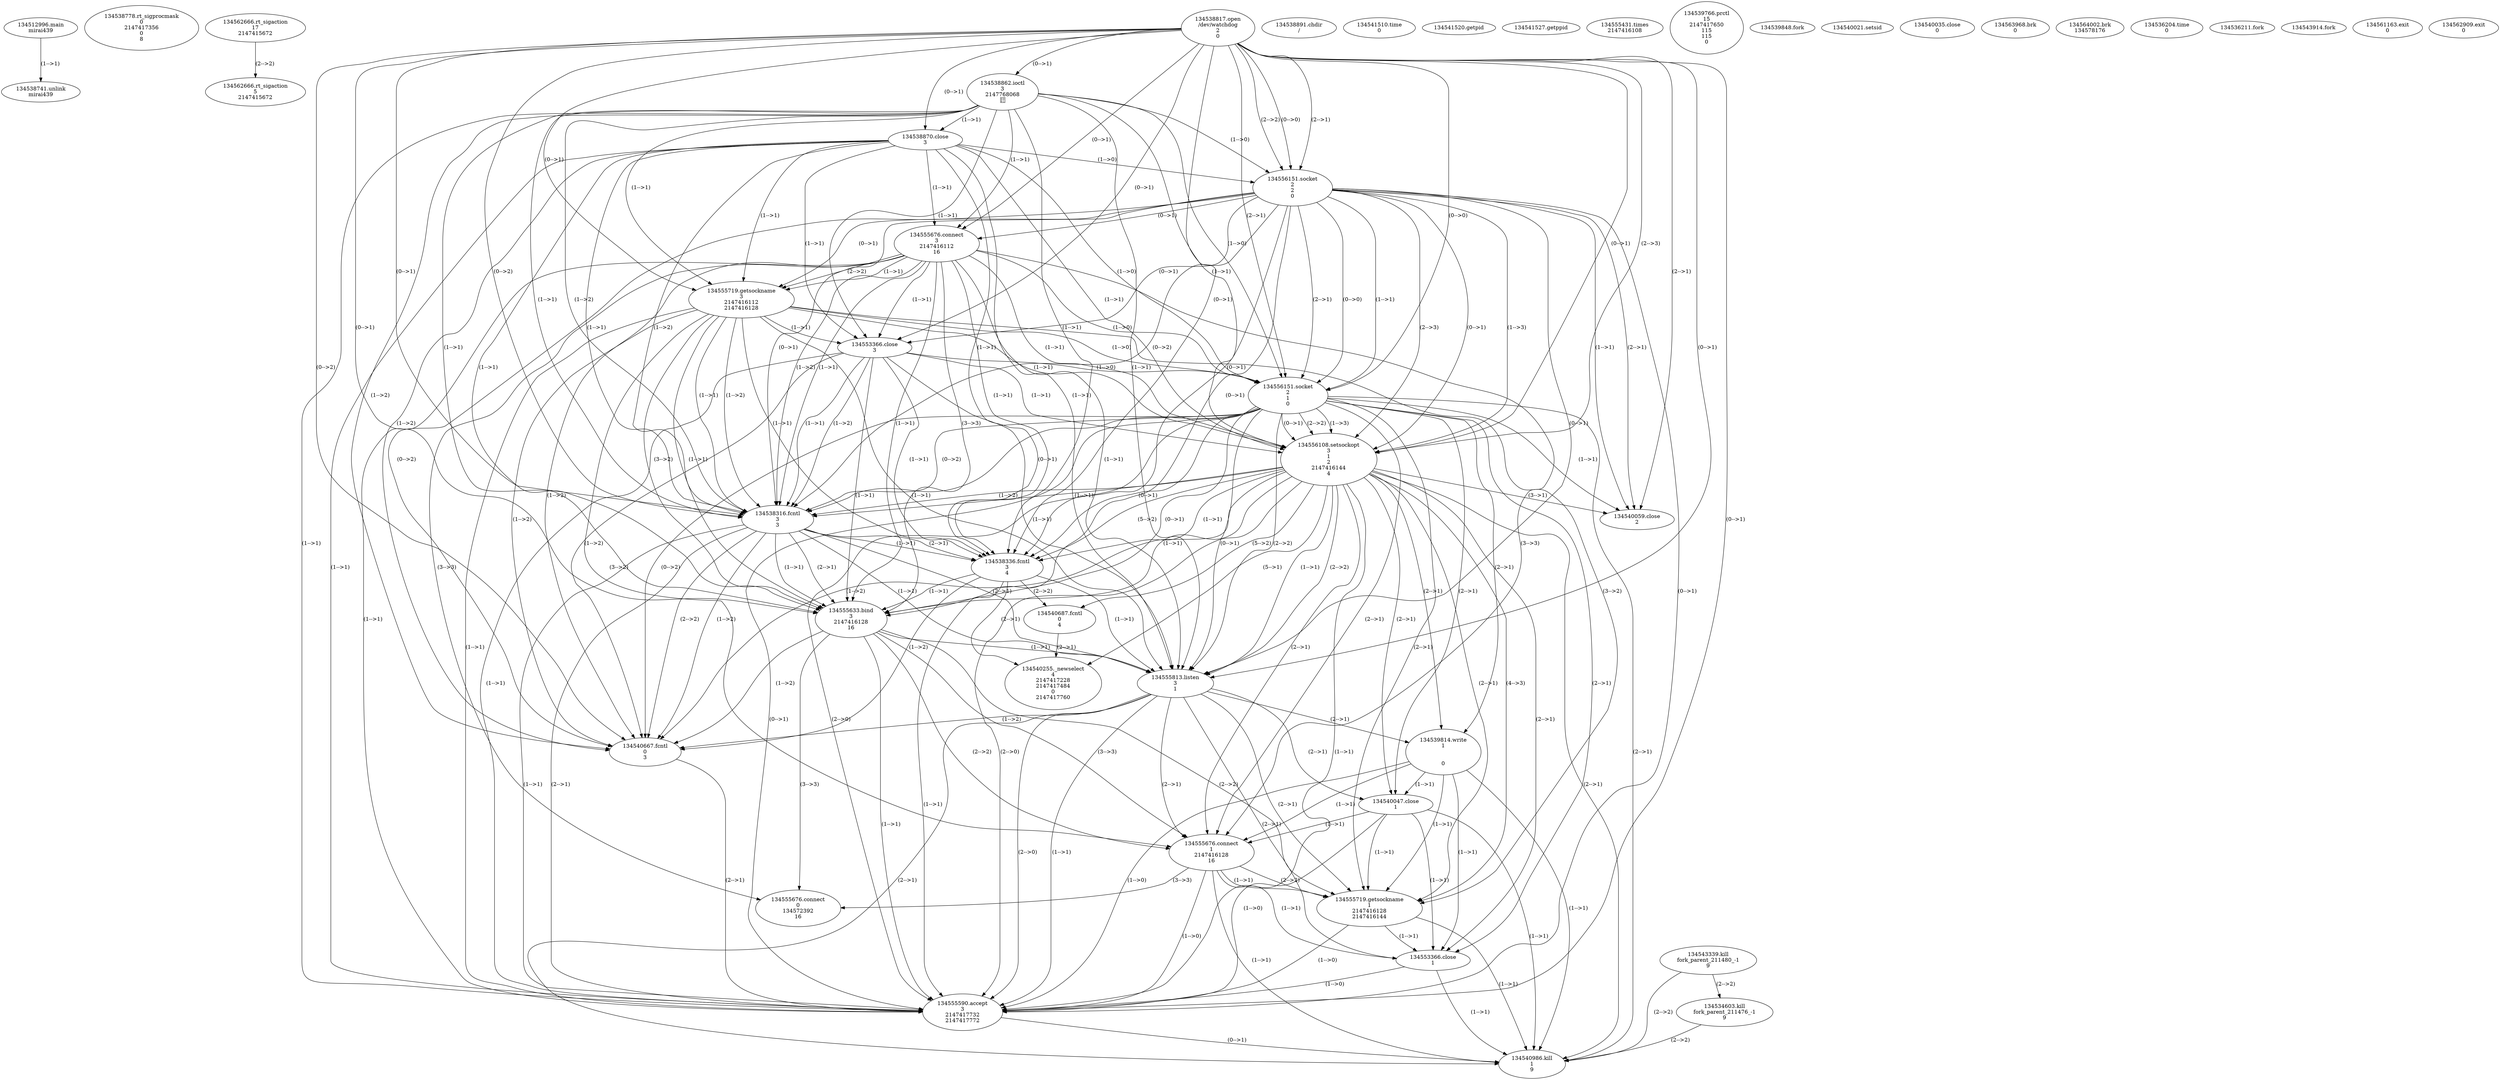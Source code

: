 // Global SCDG with merge call
digraph {
	0 [label="134512996.main
mirai439"]
	1 [label="134538741.unlink
mirai439"]
	0 -> 1 [label="(1-->1)"]
	2 [label="134538778.rt_sigprocmask
0
2147417356
0
8"]
	3 [label="134562666.rt_sigaction
17
2147415672"]
	4 [label="134562666.rt_sigaction
5
2147415672"]
	3 -> 4 [label="(2-->2)"]
	5 [label="134538817.open
/dev/watchdog
2
0"]
	6 [label="134538862.ioctl
3
2147768068
"]
	5 -> 6 [label="(0-->1)"]
	7 [label="134538870.close
3"]
	5 -> 7 [label="(0-->1)"]
	6 -> 7 [label="(1-->1)"]
	8 [label="134538891.chdir
/"]
	9 [label="134556151.socket
2
2
0"]
	5 -> 9 [label="(2-->1)"]
	5 -> 9 [label="(2-->2)"]
	5 -> 9 [label="(0-->0)"]
	6 -> 9 [label="(1-->0)"]
	7 -> 9 [label="(1-->0)"]
	10 [label="134555676.connect
3
2147416112
16"]
	5 -> 10 [label="(0-->1)"]
	6 -> 10 [label="(1-->1)"]
	7 -> 10 [label="(1-->1)"]
	9 -> 10 [label="(0-->1)"]
	11 [label="134555719.getsockname
3
2147416112
2147416128"]
	5 -> 11 [label="(0-->1)"]
	6 -> 11 [label="(1-->1)"]
	7 -> 11 [label="(1-->1)"]
	9 -> 11 [label="(0-->1)"]
	10 -> 11 [label="(1-->1)"]
	10 -> 11 [label="(2-->2)"]
	12 [label="134553366.close
3"]
	5 -> 12 [label="(0-->1)"]
	6 -> 12 [label="(1-->1)"]
	7 -> 12 [label="(1-->1)"]
	9 -> 12 [label="(0-->1)"]
	10 -> 12 [label="(1-->1)"]
	11 -> 12 [label="(1-->1)"]
	13 [label="134556151.socket
2
1
0"]
	5 -> 13 [label="(2-->1)"]
	9 -> 13 [label="(1-->1)"]
	9 -> 13 [label="(2-->1)"]
	5 -> 13 [label="(0-->0)"]
	6 -> 13 [label="(1-->0)"]
	7 -> 13 [label="(1-->0)"]
	9 -> 13 [label="(0-->0)"]
	10 -> 13 [label="(1-->0)"]
	11 -> 13 [label="(1-->0)"]
	12 -> 13 [label="(1-->0)"]
	14 [label="134556108.setsockopt
3
1
2
2147416144
4"]
	5 -> 14 [label="(0-->1)"]
	6 -> 14 [label="(1-->1)"]
	7 -> 14 [label="(1-->1)"]
	9 -> 14 [label="(0-->1)"]
	10 -> 14 [label="(1-->1)"]
	11 -> 14 [label="(1-->1)"]
	12 -> 14 [label="(1-->1)"]
	13 -> 14 [label="(0-->1)"]
	13 -> 14 [label="(2-->2)"]
	5 -> 14 [label="(2-->3)"]
	9 -> 14 [label="(1-->3)"]
	9 -> 14 [label="(2-->3)"]
	13 -> 14 [label="(1-->3)"]
	15 [label="134538316.fcntl
3
3"]
	5 -> 15 [label="(0-->1)"]
	6 -> 15 [label="(1-->1)"]
	7 -> 15 [label="(1-->1)"]
	9 -> 15 [label="(0-->1)"]
	10 -> 15 [label="(1-->1)"]
	11 -> 15 [label="(1-->1)"]
	12 -> 15 [label="(1-->1)"]
	13 -> 15 [label="(0-->1)"]
	14 -> 15 [label="(1-->1)"]
	5 -> 15 [label="(0-->2)"]
	6 -> 15 [label="(1-->2)"]
	7 -> 15 [label="(1-->2)"]
	9 -> 15 [label="(0-->2)"]
	10 -> 15 [label="(1-->2)"]
	11 -> 15 [label="(1-->2)"]
	12 -> 15 [label="(1-->2)"]
	13 -> 15 [label="(0-->2)"]
	14 -> 15 [label="(1-->2)"]
	16 [label="134538336.fcntl
3
4"]
	5 -> 16 [label="(0-->1)"]
	6 -> 16 [label="(1-->1)"]
	7 -> 16 [label="(1-->1)"]
	9 -> 16 [label="(0-->1)"]
	10 -> 16 [label="(1-->1)"]
	11 -> 16 [label="(1-->1)"]
	12 -> 16 [label="(1-->1)"]
	13 -> 16 [label="(0-->1)"]
	14 -> 16 [label="(1-->1)"]
	15 -> 16 [label="(1-->1)"]
	15 -> 16 [label="(2-->1)"]
	14 -> 16 [label="(5-->2)"]
	17 [label="134555633.bind
3
2147416128
16"]
	5 -> 17 [label="(0-->1)"]
	6 -> 17 [label="(1-->1)"]
	7 -> 17 [label="(1-->1)"]
	9 -> 17 [label="(0-->1)"]
	10 -> 17 [label="(1-->1)"]
	11 -> 17 [label="(1-->1)"]
	12 -> 17 [label="(1-->1)"]
	13 -> 17 [label="(0-->1)"]
	14 -> 17 [label="(1-->1)"]
	15 -> 17 [label="(1-->1)"]
	15 -> 17 [label="(2-->1)"]
	16 -> 17 [label="(1-->1)"]
	11 -> 17 [label="(3-->2)"]
	10 -> 17 [label="(3-->3)"]
	18 [label="134555813.listen
3
1"]
	5 -> 18 [label="(0-->1)"]
	6 -> 18 [label="(1-->1)"]
	7 -> 18 [label="(1-->1)"]
	9 -> 18 [label="(0-->1)"]
	10 -> 18 [label="(1-->1)"]
	11 -> 18 [label="(1-->1)"]
	12 -> 18 [label="(1-->1)"]
	13 -> 18 [label="(0-->1)"]
	14 -> 18 [label="(1-->1)"]
	15 -> 18 [label="(1-->1)"]
	15 -> 18 [label="(2-->1)"]
	16 -> 18 [label="(1-->1)"]
	17 -> 18 [label="(1-->1)"]
	13 -> 18 [label="(2-->2)"]
	14 -> 18 [label="(2-->2)"]
	19 [label="134541510.time
0"]
	20 [label="134541520.getpid
"]
	21 [label="134541527.getppid
"]
	22 [label="134555431.times
2147416108"]
	23 [label="134539766.prctl
15
2147417650
115
115
0"]
	24 [label="134539814.write
1


0"]
	13 -> 24 [label="(2-->1)"]
	14 -> 24 [label="(2-->1)"]
	18 -> 24 [label="(2-->1)"]
	25 [label="134539848.fork
"]
	26 [label="134540021.setsid
"]
	27 [label="134540035.close
0"]
	28 [label="134540047.close
1"]
	13 -> 28 [label="(2-->1)"]
	14 -> 28 [label="(2-->1)"]
	18 -> 28 [label="(2-->1)"]
	24 -> 28 [label="(1-->1)"]
	29 [label="134540059.close
2"]
	5 -> 29 [label="(2-->1)"]
	9 -> 29 [label="(1-->1)"]
	9 -> 29 [label="(2-->1)"]
	13 -> 29 [label="(1-->1)"]
	14 -> 29 [label="(3-->1)"]
	30 [label="134563968.brk
0"]
	31 [label="134564002.brk
134578176"]
	32 [label="134536204.time
0"]
	33 [label="134536211.fork
"]
	34 [label="134543914.fork
"]
	35 [label="134540667.fcntl
0
3"]
	5 -> 35 [label="(0-->2)"]
	6 -> 35 [label="(1-->2)"]
	7 -> 35 [label="(1-->2)"]
	9 -> 35 [label="(0-->2)"]
	10 -> 35 [label="(1-->2)"]
	11 -> 35 [label="(1-->2)"]
	12 -> 35 [label="(1-->2)"]
	13 -> 35 [label="(0-->2)"]
	14 -> 35 [label="(1-->2)"]
	15 -> 35 [label="(1-->2)"]
	15 -> 35 [label="(2-->2)"]
	16 -> 35 [label="(1-->2)"]
	17 -> 35 [label="(1-->2)"]
	18 -> 35 [label="(1-->2)"]
	36 [label="134540687.fcntl
0
4"]
	14 -> 36 [label="(5-->2)"]
	16 -> 36 [label="(2-->2)"]
	37 [label="134555676.connect
1
2147416128
16"]
	13 -> 37 [label="(2-->1)"]
	14 -> 37 [label="(2-->1)"]
	18 -> 37 [label="(2-->1)"]
	24 -> 37 [label="(1-->1)"]
	28 -> 37 [label="(1-->1)"]
	11 -> 37 [label="(3-->2)"]
	17 -> 37 [label="(2-->2)"]
	10 -> 37 [label="(3-->3)"]
	17 -> 37 [label="(3-->3)"]
	38 [label="134555719.getsockname
1
2147416128
2147416144"]
	13 -> 38 [label="(2-->1)"]
	14 -> 38 [label="(2-->1)"]
	18 -> 38 [label="(2-->1)"]
	24 -> 38 [label="(1-->1)"]
	28 -> 38 [label="(1-->1)"]
	37 -> 38 [label="(1-->1)"]
	11 -> 38 [label="(3-->2)"]
	17 -> 38 [label="(2-->2)"]
	37 -> 38 [label="(2-->2)"]
	14 -> 38 [label="(4-->3)"]
	39 [label="134553366.close
1"]
	13 -> 39 [label="(2-->1)"]
	14 -> 39 [label="(2-->1)"]
	18 -> 39 [label="(2-->1)"]
	24 -> 39 [label="(1-->1)"]
	28 -> 39 [label="(1-->1)"]
	37 -> 39 [label="(1-->1)"]
	38 -> 39 [label="(1-->1)"]
	40 [label="134555676.connect
0
134572392
16"]
	10 -> 40 [label="(3-->3)"]
	17 -> 40 [label="(3-->3)"]
	37 -> 40 [label="(3-->3)"]
	41 [label="134540255._newselect
4
2147417228
2147417484
0
2147417760"]
	14 -> 41 [label="(5-->1)"]
	16 -> 41 [label="(2-->1)"]
	36 -> 41 [label="(2-->1)"]
	42 [label="134555590.accept
3
2147417732
2147417772"]
	5 -> 42 [label="(0-->1)"]
	6 -> 42 [label="(1-->1)"]
	7 -> 42 [label="(1-->1)"]
	9 -> 42 [label="(0-->1)"]
	10 -> 42 [label="(1-->1)"]
	11 -> 42 [label="(1-->1)"]
	12 -> 42 [label="(1-->1)"]
	13 -> 42 [label="(0-->1)"]
	14 -> 42 [label="(1-->1)"]
	15 -> 42 [label="(1-->1)"]
	15 -> 42 [label="(2-->1)"]
	16 -> 42 [label="(1-->1)"]
	17 -> 42 [label="(1-->1)"]
	18 -> 42 [label="(1-->1)"]
	35 -> 42 [label="(2-->1)"]
	13 -> 42 [label="(2-->0)"]
	14 -> 42 [label="(2-->0)"]
	18 -> 42 [label="(2-->0)"]
	24 -> 42 [label="(1-->0)"]
	28 -> 42 [label="(1-->0)"]
	37 -> 42 [label="(1-->0)"]
	38 -> 42 [label="(1-->0)"]
	39 -> 42 [label="(1-->0)"]
	43 [label="134543339.kill
fork_parent_211480_-1
9"]
	44 [label="134534603.kill
fork_parent_211476_-1
9"]
	43 -> 44 [label="(2-->2)"]
	45 [label="134540986.kill
1
9"]
	13 -> 45 [label="(2-->1)"]
	14 -> 45 [label="(2-->1)"]
	18 -> 45 [label="(2-->1)"]
	24 -> 45 [label="(1-->1)"]
	28 -> 45 [label="(1-->1)"]
	37 -> 45 [label="(1-->1)"]
	38 -> 45 [label="(1-->1)"]
	39 -> 45 [label="(1-->1)"]
	42 -> 45 [label="(0-->1)"]
	43 -> 45 [label="(2-->2)"]
	44 -> 45 [label="(2-->2)"]
	46 [label="134561163.exit
0"]
	47 [label="134562909.exit
0"]
}
